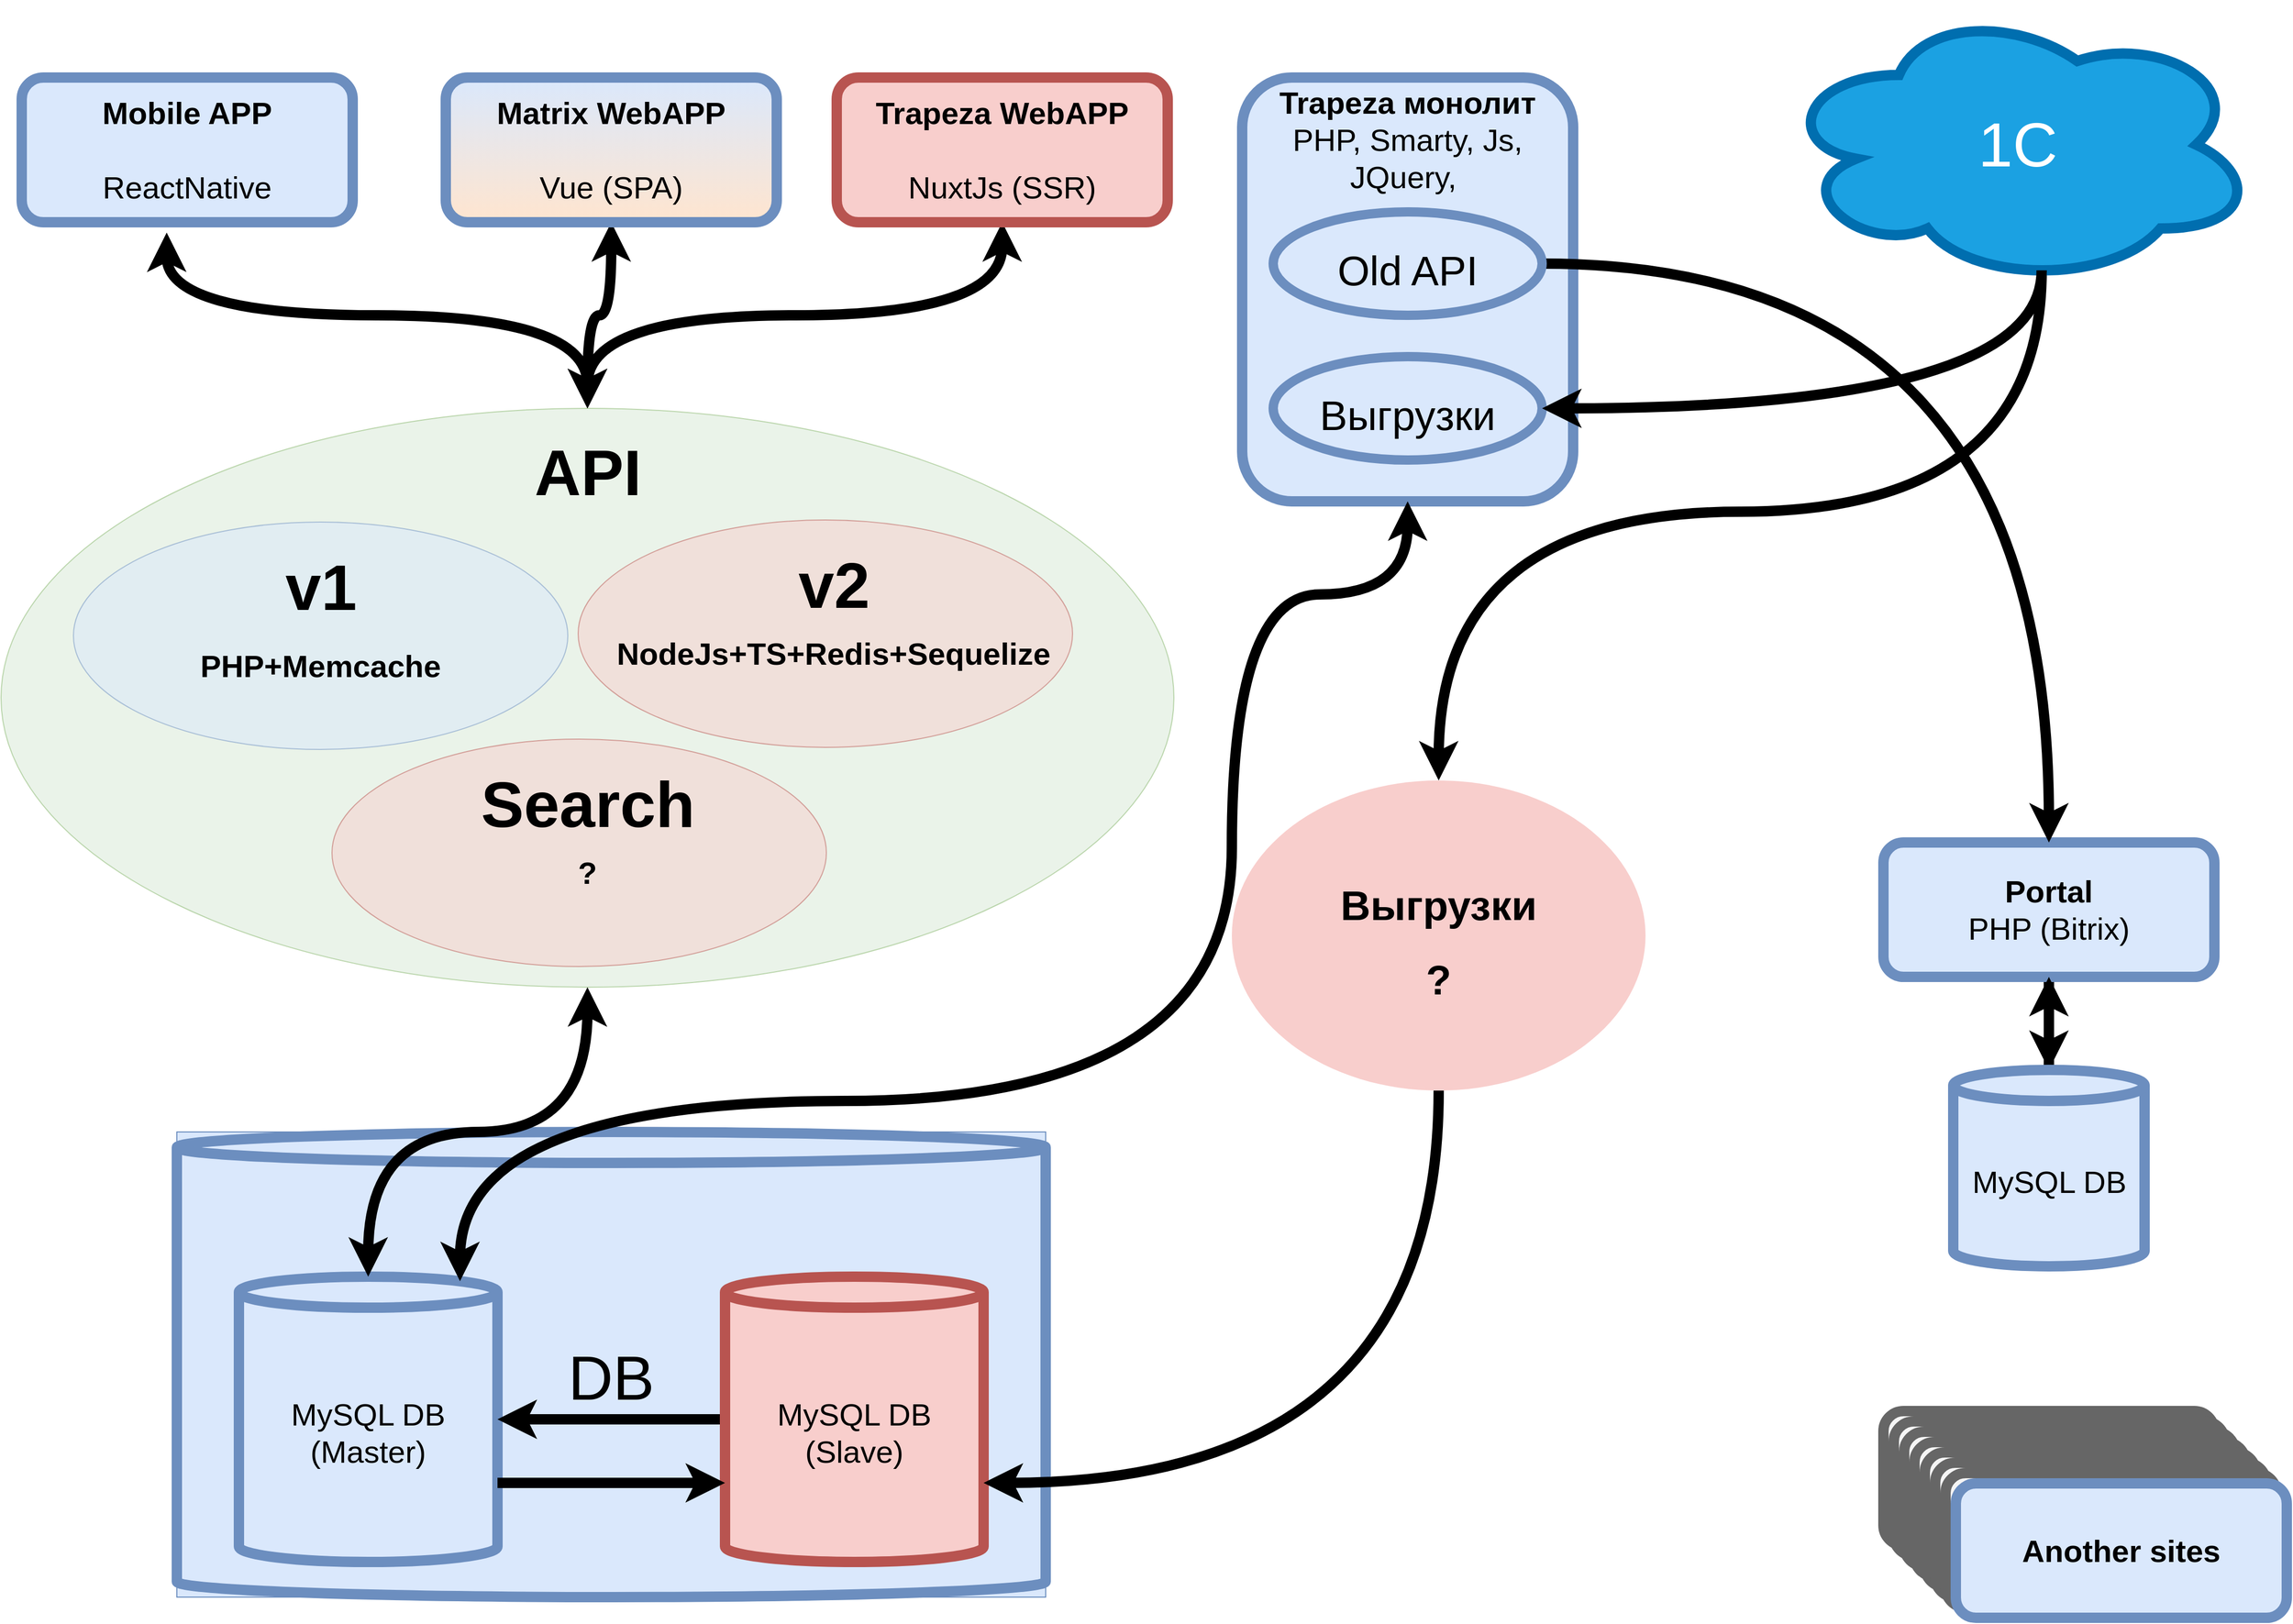 <mxfile version="20.8.3" type="github">
  <diagram name="Page-1" id="5987fedf-629e-85c4-6858-42fee31821dd">
    <mxGraphModel dx="2625" dy="1435" grid="1" gridSize="10" guides="1" tooltips="1" connect="1" arrows="1" fold="1" page="1" pageScale="1.5" pageWidth="1169" pageHeight="826" background="none" math="0" shadow="0">
      <root>
        <mxCell id="0" style=";html=1;" />
        <mxCell id="1" style=";html=1;" parent="0" />
        <mxCell id="N-NY0FsHpWJ1mGwXRo1y-76" style="edgeStyle=orthogonalEdgeStyle;curved=1;rounded=0;orthogonalLoop=1;jettySize=auto;html=1;exitX=0.5;exitY=0;exitDx=0;exitDy=0;entryX=0.438;entryY=1.071;entryDx=0;entryDy=0;entryPerimeter=0;strokeWidth=10;fontSize=40;startArrow=classic;startFill=1;" edge="1" parent="1" source="N-NY0FsHpWJ1mGwXRo1y-15" target="N-NY0FsHpWJ1mGwXRo1y-22">
          <mxGeometry relative="1" as="geometry" />
        </mxCell>
        <mxCell id="N-NY0FsHpWJ1mGwXRo1y-15" value="" style="ellipse;whiteSpace=wrap;html=1;rounded=0;shadow=0;strokeWidth=1;fillColor=#d5e8d4;fontSize=24;align=right;strokeColor=#82b366;opacity=50;" vertex="1" parent="1">
          <mxGeometry x="150" y="430" width="1134" height="560" as="geometry" />
        </mxCell>
        <mxCell id="2a5a01dd2e413fbf-1" value="" style="ellipse;whiteSpace=wrap;html=1;rounded=0;shadow=0;strokeWidth=1;fillColor=#f8cecc;fontSize=24;align=right;strokeColor=#b85450;opacity=50;" parent="1" vertex="1">
          <mxGeometry x="708" y="538" width="478" height="220" as="geometry" />
        </mxCell>
        <mxCell id="N-NY0FsHpWJ1mGwXRo1y-7" value="&lt;font style=&quot;font-size: 30px;&quot;&gt;&lt;b style=&quot;&quot;&gt;NodeJs+TS+Redis+&lt;/b&gt;&lt;b&gt;Sequelize&lt;/b&gt;&lt;/font&gt;" style="text;html=1;strokeColor=none;fillColor=none;align=center;verticalAlign=middle;whiteSpace=wrap;rounded=0;shadow=0;fontSize=62;" vertex="1" parent="1">
          <mxGeometry x="915.25" y="642" width="80" height="30" as="geometry" />
        </mxCell>
        <mxCell id="N-NY0FsHpWJ1mGwXRo1y-11" value="" style="ellipse;whiteSpace=wrap;html=1;rounded=0;shadow=0;strokeWidth=1;fillColor=#dae8fc;fontSize=24;align=right;strokeColor=#6c8ebf;opacity=50;" vertex="1" parent="1">
          <mxGeometry x="220" y="540" width="478" height="220" as="geometry" />
        </mxCell>
        <mxCell id="N-NY0FsHpWJ1mGwXRo1y-12" value="&lt;span style=&quot;font-size: 62px;&quot;&gt;&lt;b&gt;v1&lt;/b&gt;&lt;br style=&quot;font-size: 62px;&quot;&gt;&lt;/span&gt;" style="text;html=1;strokeColor=none;fillColor=none;align=center;verticalAlign=middle;whiteSpace=wrap;rounded=0;shadow=0;fontSize=62;" vertex="1" parent="1">
          <mxGeometry x="402.75" y="579" width="112.5" height="49" as="geometry" />
        </mxCell>
        <mxCell id="N-NY0FsHpWJ1mGwXRo1y-13" value="&lt;span style=&quot;font-size: 30px;&quot;&gt;&lt;b&gt;PHP+Memcache&lt;/b&gt;&lt;/span&gt;" style="text;html=1;strokeColor=none;fillColor=none;align=center;verticalAlign=middle;whiteSpace=wrap;rounded=0;shadow=0;fontSize=62;" vertex="1" parent="1">
          <mxGeometry x="234" y="648" width="450" height="42" as="geometry" />
        </mxCell>
        <mxCell id="N-NY0FsHpWJ1mGwXRo1y-16" value="&lt;span style=&quot;font-size: 62px;&quot;&gt;&lt;b&gt;API&lt;/b&gt;&lt;/span&gt;&lt;span style=&quot;font-size: 62px;&quot;&gt;&lt;br style=&quot;font-size: 62px;&quot;&gt;&lt;/span&gt;" style="text;html=1;strokeColor=none;fillColor=none;align=center;verticalAlign=middle;whiteSpace=wrap;rounded=0;shadow=0;fontSize=62;" vertex="1" parent="1">
          <mxGeometry x="623.75" y="460" width="186.5" height="66" as="geometry" />
        </mxCell>
        <mxCell id="N-NY0FsHpWJ1mGwXRo1y-17" value="&lt;span style=&quot;font-size: 62px;&quot;&gt;&lt;b&gt;v2&lt;/b&gt;&lt;br style=&quot;font-size: 62px;&quot;&gt;&lt;/span&gt;" style="text;html=1;strokeColor=none;fillColor=none;align=center;verticalAlign=middle;whiteSpace=wrap;rounded=0;shadow=0;fontSize=62;" vertex="1" parent="1">
          <mxGeometry x="911" y="567" width="88.5" height="69" as="geometry" />
        </mxCell>
        <mxCell id="N-NY0FsHpWJ1mGwXRo1y-18" style="edgeStyle=orthogonalEdgeStyle;rounded=0;orthogonalLoop=1;jettySize=auto;html=1;exitX=0.5;exitY=1;exitDx=0;exitDy=0;fontSize=30;" edge="1" parent="1" source="2a5a01dd2e413fbf-1" target="2a5a01dd2e413fbf-1">
          <mxGeometry relative="1" as="geometry" />
        </mxCell>
        <mxCell id="N-NY0FsHpWJ1mGwXRo1y-19" value="" style="ellipse;whiteSpace=wrap;html=1;rounded=0;shadow=0;strokeWidth=1;fillColor=#f8cecc;fontSize=24;align=right;strokeColor=#b85450;opacity=50;" vertex="1" parent="1">
          <mxGeometry x="470" y="750" width="478" height="220" as="geometry" />
        </mxCell>
        <mxCell id="N-NY0FsHpWJ1mGwXRo1y-20" value="&lt;span style=&quot;font-size: 30px;&quot;&gt;&lt;b&gt;?&lt;/b&gt;&lt;/span&gt;" style="text;html=1;strokeColor=none;fillColor=none;align=center;verticalAlign=middle;whiteSpace=wrap;rounded=0;shadow=0;fontSize=62;" vertex="1" parent="1">
          <mxGeometry x="677.25" y="854" width="80" height="30" as="geometry" />
        </mxCell>
        <mxCell id="N-NY0FsHpWJ1mGwXRo1y-21" value="&lt;span style=&quot;font-size: 62px;&quot;&gt;&lt;b&gt;Search&lt;/b&gt;&lt;br style=&quot;font-size: 62px;&quot;&gt;&lt;/span&gt;" style="text;html=1;strokeColor=none;fillColor=none;align=center;verticalAlign=middle;whiteSpace=wrap;rounded=0;shadow=0;fontSize=62;" vertex="1" parent="1">
          <mxGeometry x="673" y="779" width="88.5" height="69" as="geometry" />
        </mxCell>
        <mxCell id="N-NY0FsHpWJ1mGwXRo1y-22" value="&lt;b&gt;Mobile APP&lt;/b&gt;&lt;br&gt;&lt;br&gt;ReactNative" style="rounded=1;whiteSpace=wrap;html=1;fontSize=30;fillColor=#dae8fc;strokeColor=#6c8ebf;strokeWidth=10;" vertex="1" parent="1">
          <mxGeometry x="170" y="110" width="320" height="140" as="geometry" />
        </mxCell>
        <mxCell id="N-NY0FsHpWJ1mGwXRo1y-77" style="edgeStyle=orthogonalEdgeStyle;curved=1;rounded=0;orthogonalLoop=1;jettySize=auto;html=1;strokeWidth=10;fontSize=40;startArrow=classic;startFill=1;" edge="1" parent="1" source="N-NY0FsHpWJ1mGwXRo1y-23" target="N-NY0FsHpWJ1mGwXRo1y-15">
          <mxGeometry relative="1" as="geometry" />
        </mxCell>
        <mxCell id="N-NY0FsHpWJ1mGwXRo1y-23" value="&lt;b&gt;Matrix WebAPP&lt;br&gt;&lt;/b&gt;&lt;br&gt;Vue (SPA)" style="rounded=1;whiteSpace=wrap;html=1;fontSize=30;fillColor=#dae8fc;strokeColor=#6c8ebf;strokeWidth=10;gradientColor=#FFE5CF;" vertex="1" parent="1">
          <mxGeometry x="580" y="110" width="320" height="140" as="geometry" />
        </mxCell>
        <mxCell id="N-NY0FsHpWJ1mGwXRo1y-78" style="edgeStyle=orthogonalEdgeStyle;curved=1;rounded=0;orthogonalLoop=1;jettySize=auto;html=1;strokeWidth=10;fontSize=40;startArrow=classic;startFill=1;" edge="1" parent="1" source="N-NY0FsHpWJ1mGwXRo1y-25" target="N-NY0FsHpWJ1mGwXRo1y-15">
          <mxGeometry relative="1" as="geometry" />
        </mxCell>
        <mxCell id="N-NY0FsHpWJ1mGwXRo1y-25" value="&lt;b&gt;Trapeza WebAPP&lt;br&gt;&lt;/b&gt;&lt;br&gt;NuxtJs (SSR)" style="rounded=1;whiteSpace=wrap;html=1;fontSize=30;fillColor=#f8cecc;strokeColor=#b85450;strokeWidth=10;" vertex="1" parent="1">
          <mxGeometry x="958" y="110" width="320" height="140" as="geometry" />
        </mxCell>
        <mxCell id="N-NY0FsHpWJ1mGwXRo1y-74" style="edgeStyle=orthogonalEdgeStyle;curved=1;rounded=0;orthogonalLoop=1;jettySize=auto;html=1;exitX=0.55;exitY=0.95;exitDx=0;exitDy=0;exitPerimeter=0;entryX=0.5;entryY=0;entryDx=0;entryDy=0;strokeWidth=10;fontSize=40;" edge="1" parent="1" source="N-NY0FsHpWJ1mGwXRo1y-28" target="N-NY0FsHpWJ1mGwXRo1y-72">
          <mxGeometry relative="1" as="geometry">
            <Array as="points">
              <mxPoint x="2123" y="530" />
              <mxPoint x="1540" y="530" />
            </Array>
          </mxGeometry>
        </mxCell>
        <mxCell id="N-NY0FsHpWJ1mGwXRo1y-28" value="&lt;font style=&quot;font-size: 60px;&quot;&gt;1C&lt;/font&gt;" style="ellipse;shape=cloud;whiteSpace=wrap;html=1;strokeWidth=10;fontSize=30;fillColor=#1ba1e2;fontColor=#ffffff;strokeColor=#006EAF;" vertex="1" parent="1">
          <mxGeometry x="1870" y="40" width="460" height="270" as="geometry" />
        </mxCell>
        <mxCell id="N-NY0FsHpWJ1mGwXRo1y-30" value="&lt;b&gt;Trapeza монолит&lt;br&gt;&lt;/b&gt;PHP, Smarty, Js, JQuery,&amp;nbsp;" style="rounded=1;whiteSpace=wrap;html=1;fontSize=30;fillColor=#dae8fc;strokeColor=#6c8ebf;strokeWidth=10;verticalAlign=top;" vertex="1" parent="1">
          <mxGeometry x="1350" y="110" width="320" height="410" as="geometry" />
        </mxCell>
        <mxCell id="N-NY0FsHpWJ1mGwXRo1y-32" style="edgeStyle=orthogonalEdgeStyle;rounded=0;orthogonalLoop=1;jettySize=auto;html=1;exitX=0.5;exitY=1;exitDx=0;exitDy=0;strokeWidth=10;fontSize=60;" edge="1" parent="1" source="N-NY0FsHpWJ1mGwXRo1y-30" target="N-NY0FsHpWJ1mGwXRo1y-30">
          <mxGeometry relative="1" as="geometry" />
        </mxCell>
        <mxCell id="N-NY0FsHpWJ1mGwXRo1y-47" value="" style="group;fillColor=#dae8fc;strokeColor=#6c8ebf;" vertex="1" connectable="0" parent="1">
          <mxGeometry x="320" y="1130" width="840" height="450" as="geometry" />
        </mxCell>
        <mxCell id="N-NY0FsHpWJ1mGwXRo1y-43" value="DB" style="shape=cylinder3;whiteSpace=wrap;html=1;boundedLbl=1;backgroundOutline=1;size=15;strokeWidth=10;fontSize=60;fillColor=#dae8fc;strokeColor=#6c8ebf;" vertex="1" parent="N-NY0FsHpWJ1mGwXRo1y-47">
          <mxGeometry width="840" height="450" as="geometry" />
        </mxCell>
        <mxCell id="N-NY0FsHpWJ1mGwXRo1y-26" value="MySQL DB (Master)" style="shape=cylinder3;whiteSpace=wrap;html=1;boundedLbl=1;backgroundOutline=1;size=15;strokeWidth=10;fontSize=30;fillColor=#dae8fc;strokeColor=#6c8ebf;" vertex="1" parent="N-NY0FsHpWJ1mGwXRo1y-47">
          <mxGeometry x="60" y="140" width="250" height="276" as="geometry" />
        </mxCell>
        <mxCell id="N-NY0FsHpWJ1mGwXRo1y-29" style="edgeStyle=orthogonalEdgeStyle;rounded=0;orthogonalLoop=1;jettySize=auto;html=1;exitX=0;exitY=0.5;exitDx=0;exitDy=0;exitPerimeter=0;entryX=1;entryY=0.5;entryDx=0;entryDy=0;entryPerimeter=0;fontSize=60;strokeWidth=10;" edge="1" parent="N-NY0FsHpWJ1mGwXRo1y-47" source="N-NY0FsHpWJ1mGwXRo1y-27" target="N-NY0FsHpWJ1mGwXRo1y-26">
          <mxGeometry relative="1" as="geometry" />
        </mxCell>
        <mxCell id="N-NY0FsHpWJ1mGwXRo1y-27" value="MySQL DB (Slave)" style="shape=cylinder3;whiteSpace=wrap;html=1;boundedLbl=1;backgroundOutline=1;size=15;strokeWidth=10;fontSize=30;fillColor=#f8cecc;strokeColor=#b85450;" vertex="1" parent="N-NY0FsHpWJ1mGwXRo1y-47">
          <mxGeometry x="530" y="140" width="250" height="276" as="geometry" />
        </mxCell>
        <mxCell id="N-NY0FsHpWJ1mGwXRo1y-31" style="edgeStyle=orthogonalEdgeStyle;rounded=0;orthogonalLoop=1;jettySize=auto;html=1;exitX=1;exitY=0;exitDx=0;exitDy=199.5;exitPerimeter=0;entryX=0;entryY=0;entryDx=0;entryDy=199.5;entryPerimeter=0;strokeWidth=10;fontSize=60;" edge="1" parent="N-NY0FsHpWJ1mGwXRo1y-47" source="N-NY0FsHpWJ1mGwXRo1y-26" target="N-NY0FsHpWJ1mGwXRo1y-27">
          <mxGeometry relative="1" as="geometry" />
        </mxCell>
        <mxCell id="N-NY0FsHpWJ1mGwXRo1y-56" style="edgeStyle=orthogonalEdgeStyle;rounded=0;orthogonalLoop=1;jettySize=auto;html=1;exitX=0.5;exitY=1;exitDx=0;exitDy=0;entryX=0.5;entryY=0;entryDx=0;entryDy=0;entryPerimeter=0;strokeWidth=10;fontSize=60;curved=1;" edge="1" parent="1" source="N-NY0FsHpWJ1mGwXRo1y-48" target="N-NY0FsHpWJ1mGwXRo1y-55">
          <mxGeometry relative="1" as="geometry" />
        </mxCell>
        <mxCell id="N-NY0FsHpWJ1mGwXRo1y-48" value="&lt;b&gt;Portal&lt;br&gt;&lt;/b&gt;PHP (Bitrix)" style="rounded=1;whiteSpace=wrap;html=1;fontSize=30;fillColor=#dae8fc;strokeColor=#6c8ebf;strokeWidth=10;" vertex="1" parent="1">
          <mxGeometry x="1970" y="850" width="320" height="130" as="geometry" />
        </mxCell>
        <mxCell id="N-NY0FsHpWJ1mGwXRo1y-58" style="edgeStyle=orthogonalEdgeStyle;curved=1;rounded=0;orthogonalLoop=1;jettySize=auto;html=1;exitX=0.5;exitY=0;exitDx=0;exitDy=0;exitPerimeter=0;entryX=0.5;entryY=1;entryDx=0;entryDy=0;strokeWidth=10;fontSize=60;" edge="1" parent="1" source="N-NY0FsHpWJ1mGwXRo1y-55" target="N-NY0FsHpWJ1mGwXRo1y-48">
          <mxGeometry relative="1" as="geometry" />
        </mxCell>
        <mxCell id="N-NY0FsHpWJ1mGwXRo1y-55" value="MySQL DB" style="shape=cylinder3;whiteSpace=wrap;html=1;boundedLbl=1;backgroundOutline=1;size=15;strokeWidth=10;fontSize=30;fillColor=#dae8fc;strokeColor=#6c8ebf;" vertex="1" parent="1">
          <mxGeometry x="2037.5" y="1070" width="185" height="190" as="geometry" />
        </mxCell>
        <mxCell id="N-NY0FsHpWJ1mGwXRo1y-59" value="&lt;b&gt;Another sites&lt;/b&gt;" style="rounded=1;whiteSpace=wrap;html=1;fontSize=30;fillColor=#f5f5f5;strokeColor=#666666;strokeWidth=10;fontColor=#333333;" vertex="1" parent="1">
          <mxGeometry x="1970" y="1400" width="320" height="130" as="geometry" />
        </mxCell>
        <mxCell id="N-NY0FsHpWJ1mGwXRo1y-60" value="&lt;b&gt;Another sites&lt;/b&gt;" style="rounded=1;whiteSpace=wrap;html=1;fontSize=30;fillColor=#f5f5f5;strokeColor=#666666;strokeWidth=10;fontColor=#333333;" vertex="1" parent="1">
          <mxGeometry x="1980" y="1410" width="320" height="130" as="geometry" />
        </mxCell>
        <mxCell id="N-NY0FsHpWJ1mGwXRo1y-61" value="&lt;b&gt;Another sites&lt;/b&gt;" style="rounded=1;whiteSpace=wrap;html=1;fontSize=30;fillColor=#f5f5f5;strokeColor=#666666;strokeWidth=10;fontColor=#333333;" vertex="1" parent="1">
          <mxGeometry x="1990" y="1420" width="320" height="130" as="geometry" />
        </mxCell>
        <mxCell id="N-NY0FsHpWJ1mGwXRo1y-62" value="&lt;b&gt;Another sites&lt;/b&gt;" style="rounded=1;whiteSpace=wrap;html=1;fontSize=30;fillColor=#f5f5f5;strokeColor=#666666;strokeWidth=10;fontColor=#333333;" vertex="1" parent="1">
          <mxGeometry x="2000" y="1430" width="320" height="130" as="geometry" />
        </mxCell>
        <mxCell id="N-NY0FsHpWJ1mGwXRo1y-63" value="&lt;b&gt;Another sites&lt;/b&gt;" style="rounded=1;whiteSpace=wrap;html=1;fontSize=30;fillColor=#f5f5f5;strokeColor=#666666;strokeWidth=10;fontColor=#333333;" vertex="1" parent="1">
          <mxGeometry x="2010" y="1440" width="320" height="130" as="geometry" />
        </mxCell>
        <mxCell id="N-NY0FsHpWJ1mGwXRo1y-64" value="&lt;b&gt;Another sites&lt;/b&gt;" style="rounded=1;whiteSpace=wrap;html=1;fontSize=30;fillColor=#f5f5f5;strokeColor=#666666;strokeWidth=10;fontColor=#333333;" vertex="1" parent="1">
          <mxGeometry x="2020" y="1450" width="320" height="130" as="geometry" />
        </mxCell>
        <mxCell id="N-NY0FsHpWJ1mGwXRo1y-65" value="&lt;b&gt;Another sites&lt;/b&gt;" style="rounded=1;whiteSpace=wrap;html=1;fontSize=30;fillColor=#f5f5f5;strokeColor=#666666;strokeWidth=10;fontColor=#333333;" vertex="1" parent="1">
          <mxGeometry x="2030" y="1460" width="320" height="130" as="geometry" />
        </mxCell>
        <mxCell id="N-NY0FsHpWJ1mGwXRo1y-66" value="&lt;b&gt;Another sites&lt;/b&gt;" style="rounded=1;whiteSpace=wrap;html=1;fontSize=30;fillColor=#dae8fc;strokeColor=#6c8ebf;strokeWidth=10;" vertex="1" parent="1">
          <mxGeometry x="2040" y="1470" width="320" height="130" as="geometry" />
        </mxCell>
        <mxCell id="N-NY0FsHpWJ1mGwXRo1y-75" style="edgeStyle=orthogonalEdgeStyle;curved=1;rounded=0;orthogonalLoop=1;jettySize=auto;html=1;exitX=1;exitY=0.5;exitDx=0;exitDy=0;entryX=0.5;entryY=0;entryDx=0;entryDy=0;strokeWidth=10;fontSize=40;" edge="1" parent="1" source="N-NY0FsHpWJ1mGwXRo1y-67" target="N-NY0FsHpWJ1mGwXRo1y-48">
          <mxGeometry relative="1" as="geometry" />
        </mxCell>
        <mxCell id="N-NY0FsHpWJ1mGwXRo1y-67" value="&lt;font style=&quot;font-size: 40px;&quot;&gt;Old API&lt;/font&gt;" style="ellipse;whiteSpace=wrap;html=1;strokeWidth=9;fontSize=60;fillColor=#dae8fc;strokeColor=#6c8ebf;" vertex="1" parent="1">
          <mxGeometry x="1380" y="240" width="260" height="100" as="geometry" />
        </mxCell>
        <mxCell id="N-NY0FsHpWJ1mGwXRo1y-70" value="&lt;span style=&quot;font-size: 40px;&quot;&gt;Выгрузки&lt;/span&gt;" style="ellipse;whiteSpace=wrap;html=1;strokeWidth=9;fontSize=60;fillColor=#dae8fc;strokeColor=#6c8ebf;" vertex="1" parent="1">
          <mxGeometry x="1380" y="380" width="260" height="100" as="geometry" />
        </mxCell>
        <mxCell id="N-NY0FsHpWJ1mGwXRo1y-71" style="edgeStyle=orthogonalEdgeStyle;curved=1;rounded=0;orthogonalLoop=1;jettySize=auto;html=1;exitX=0.55;exitY=0.95;exitDx=0;exitDy=0;exitPerimeter=0;entryX=1;entryY=0.5;entryDx=0;entryDy=0;strokeWidth=10;fontSize=40;" edge="1" parent="1" source="N-NY0FsHpWJ1mGwXRo1y-28" target="N-NY0FsHpWJ1mGwXRo1y-70">
          <mxGeometry relative="1" as="geometry">
            <Array as="points">
              <mxPoint x="2123" y="430" />
            </Array>
          </mxGeometry>
        </mxCell>
        <mxCell id="N-NY0FsHpWJ1mGwXRo1y-73" style="edgeStyle=orthogonalEdgeStyle;curved=1;rounded=0;orthogonalLoop=1;jettySize=auto;html=1;exitX=0.5;exitY=1;exitDx=0;exitDy=0;entryX=1;entryY=0;entryDx=0;entryDy=199.5;entryPerimeter=0;strokeWidth=10;fontSize=40;" edge="1" parent="1" source="N-NY0FsHpWJ1mGwXRo1y-72" target="N-NY0FsHpWJ1mGwXRo1y-27">
          <mxGeometry relative="1" as="geometry" />
        </mxCell>
        <mxCell id="N-NY0FsHpWJ1mGwXRo1y-72" value="&lt;span style=&quot;font-size: 40px;&quot;&gt;&lt;b&gt;Выгрузки&lt;br&gt;?&lt;br&gt;&lt;/b&gt;&lt;/span&gt;" style="ellipse;whiteSpace=wrap;html=1;strokeWidth=9;fontSize=60;fillColor=#f8cecc;strokeColor=none;" vertex="1" parent="1">
          <mxGeometry x="1340" y="790" width="400" height="300" as="geometry" />
        </mxCell>
        <mxCell id="N-NY0FsHpWJ1mGwXRo1y-79" style="edgeStyle=orthogonalEdgeStyle;curved=1;rounded=0;orthogonalLoop=1;jettySize=auto;html=1;entryX=0.5;entryY=0;entryDx=0;entryDy=0;entryPerimeter=0;strokeWidth=10;fontSize=40;startArrow=classic;startFill=1;" edge="1" parent="1" source="N-NY0FsHpWJ1mGwXRo1y-15" target="N-NY0FsHpWJ1mGwXRo1y-26">
          <mxGeometry relative="1" as="geometry" />
        </mxCell>
        <mxCell id="N-NY0FsHpWJ1mGwXRo1y-81" style="edgeStyle=orthogonalEdgeStyle;curved=1;rounded=0;orthogonalLoop=1;jettySize=auto;html=1;exitX=0.5;exitY=1;exitDx=0;exitDy=0;entryX=0.855;entryY=0;entryDx=0;entryDy=4.35;entryPerimeter=0;strokeWidth=10;fontSize=40;startArrow=classic;startFill=1;" edge="1" parent="1" source="N-NY0FsHpWJ1mGwXRo1y-30" target="N-NY0FsHpWJ1mGwXRo1y-26">
          <mxGeometry relative="1" as="geometry">
            <Array as="points">
              <mxPoint x="1510" y="610" />
              <mxPoint x="1340" y="610" />
              <mxPoint x="1340" y="1100" />
              <mxPoint x="594" y="1100" />
            </Array>
          </mxGeometry>
        </mxCell>
      </root>
    </mxGraphModel>
  </diagram>
</mxfile>
